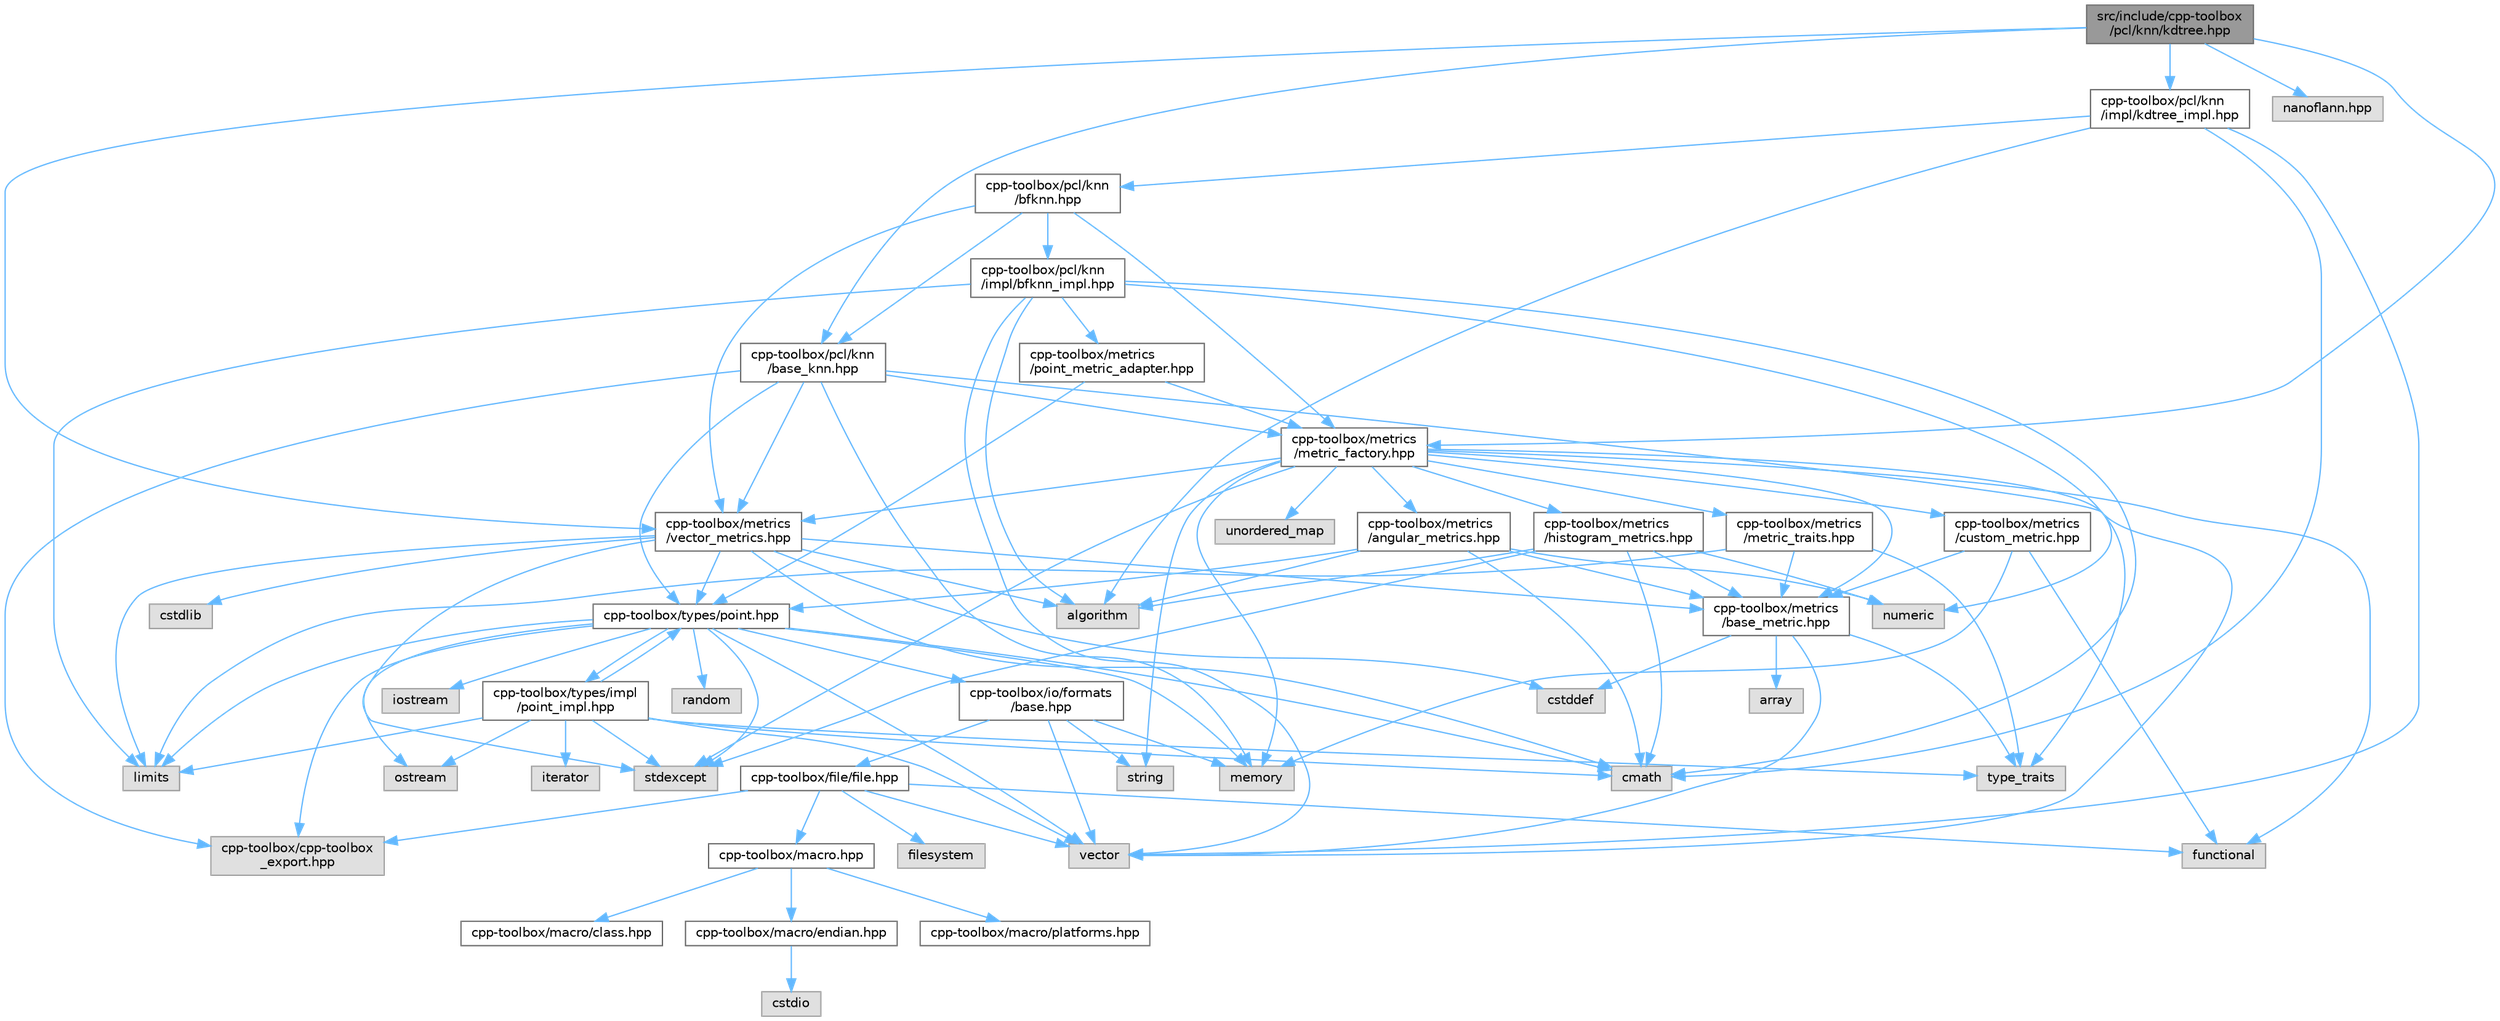 digraph "src/include/cpp-toolbox/pcl/knn/kdtree.hpp"
{
 // LATEX_PDF_SIZE
  bgcolor="transparent";
  edge [fontname=Helvetica,fontsize=10,labelfontname=Helvetica,labelfontsize=10];
  node [fontname=Helvetica,fontsize=10,shape=box,height=0.2,width=0.4];
  Node1 [id="Node000001",label="src/include/cpp-toolbox\l/pcl/knn/kdtree.hpp",height=0.2,width=0.4,color="gray40", fillcolor="grey60", style="filled", fontcolor="black",tooltip=" "];
  Node1 -> Node2 [id="edge1_Node000001_Node000002",color="steelblue1",style="solid",tooltip=" "];
  Node2 [id="Node000002",label="cpp-toolbox/pcl/knn\l/base_knn.hpp",height=0.2,width=0.4,color="grey40", fillcolor="white", style="filled",URL="$base__knn_8hpp.html",tooltip=" "];
  Node2 -> Node3 [id="edge2_Node000002_Node000003",color="steelblue1",style="solid",tooltip=" "];
  Node3 [id="Node000003",label="memory",height=0.2,width=0.4,color="grey60", fillcolor="#E0E0E0", style="filled",tooltip=" "];
  Node2 -> Node4 [id="edge3_Node000002_Node000004",color="steelblue1",style="solid",tooltip=" "];
  Node4 [id="Node000004",label="type_traits",height=0.2,width=0.4,color="grey60", fillcolor="#E0E0E0", style="filled",tooltip=" "];
  Node2 -> Node5 [id="edge4_Node000002_Node000005",color="steelblue1",style="solid",tooltip=" "];
  Node5 [id="Node000005",label="cpp-toolbox/cpp-toolbox\l_export.hpp",height=0.2,width=0.4,color="grey60", fillcolor="#E0E0E0", style="filled",tooltip=" "];
  Node2 -> Node6 [id="edge5_Node000002_Node000006",color="steelblue1",style="solid",tooltip=" "];
  Node6 [id="Node000006",label="cpp-toolbox/types/point.hpp",height=0.2,width=0.4,color="grey40", fillcolor="white", style="filled",URL="$point_8hpp.html",tooltip=" "];
  Node6 -> Node7 [id="edge6_Node000006_Node000007",color="steelblue1",style="solid",tooltip=" "];
  Node7 [id="Node000007",label="cmath",height=0.2,width=0.4,color="grey60", fillcolor="#E0E0E0", style="filled",tooltip=" "];
  Node6 -> Node8 [id="edge7_Node000006_Node000008",color="steelblue1",style="solid",tooltip=" "];
  Node8 [id="Node000008",label="iostream",height=0.2,width=0.4,color="grey60", fillcolor="#E0E0E0", style="filled",tooltip=" "];
  Node6 -> Node9 [id="edge8_Node000006_Node000009",color="steelblue1",style="solid",tooltip=" "];
  Node9 [id="Node000009",label="limits",height=0.2,width=0.4,color="grey60", fillcolor="#E0E0E0", style="filled",tooltip=" "];
  Node6 -> Node3 [id="edge9_Node000006_Node000003",color="steelblue1",style="solid",tooltip=" "];
  Node6 -> Node10 [id="edge10_Node000006_Node000010",color="steelblue1",style="solid",tooltip=" "];
  Node10 [id="Node000010",label="ostream",height=0.2,width=0.4,color="grey60", fillcolor="#E0E0E0", style="filled",tooltip=" "];
  Node6 -> Node11 [id="edge11_Node000006_Node000011",color="steelblue1",style="solid",tooltip=" "];
  Node11 [id="Node000011",label="random",height=0.2,width=0.4,color="grey60", fillcolor="#E0E0E0", style="filled",tooltip=" "];
  Node6 -> Node12 [id="edge12_Node000006_Node000012",color="steelblue1",style="solid",tooltip=" "];
  Node12 [id="Node000012",label="stdexcept",height=0.2,width=0.4,color="grey60", fillcolor="#E0E0E0", style="filled",tooltip=" "];
  Node6 -> Node13 [id="edge13_Node000006_Node000013",color="steelblue1",style="solid",tooltip=" "];
  Node13 [id="Node000013",label="vector",height=0.2,width=0.4,color="grey60", fillcolor="#E0E0E0", style="filled",tooltip=" "];
  Node6 -> Node5 [id="edge14_Node000006_Node000005",color="steelblue1",style="solid",tooltip=" "];
  Node6 -> Node14 [id="edge15_Node000006_Node000014",color="steelblue1",style="solid",tooltip=" "];
  Node14 [id="Node000014",label="cpp-toolbox/io/formats\l/base.hpp",height=0.2,width=0.4,color="grey40", fillcolor="white", style="filled",URL="$io_2formats_2base_8hpp.html",tooltip=" "];
  Node14 -> Node3 [id="edge16_Node000014_Node000003",color="steelblue1",style="solid",tooltip=" "];
  Node14 -> Node15 [id="edge17_Node000014_Node000015",color="steelblue1",style="solid",tooltip=" "];
  Node15 [id="Node000015",label="string",height=0.2,width=0.4,color="grey60", fillcolor="#E0E0E0", style="filled",tooltip=" "];
  Node14 -> Node13 [id="edge18_Node000014_Node000013",color="steelblue1",style="solid",tooltip=" "];
  Node14 -> Node16 [id="edge19_Node000014_Node000016",color="steelblue1",style="solid",tooltip=" "];
  Node16 [id="Node000016",label="cpp-toolbox/file/file.hpp",height=0.2,width=0.4,color="grey40", fillcolor="white", style="filled",URL="$file_8hpp.html",tooltip=" "];
  Node16 -> Node17 [id="edge20_Node000016_Node000017",color="steelblue1",style="solid",tooltip=" "];
  Node17 [id="Node000017",label="filesystem",height=0.2,width=0.4,color="grey60", fillcolor="#E0E0E0", style="filled",tooltip=" "];
  Node16 -> Node18 [id="edge21_Node000016_Node000018",color="steelblue1",style="solid",tooltip=" "];
  Node18 [id="Node000018",label="functional",height=0.2,width=0.4,color="grey60", fillcolor="#E0E0E0", style="filled",tooltip=" "];
  Node16 -> Node13 [id="edge22_Node000016_Node000013",color="steelblue1",style="solid",tooltip=" "];
  Node16 -> Node5 [id="edge23_Node000016_Node000005",color="steelblue1",style="solid",tooltip=" "];
  Node16 -> Node19 [id="edge24_Node000016_Node000019",color="steelblue1",style="solid",tooltip=" "];
  Node19 [id="Node000019",label="cpp-toolbox/macro.hpp",height=0.2,width=0.4,color="grey40", fillcolor="white", style="filled",URL="$macro_8hpp.html",tooltip="通用的编译器、平台、架构检测和实用宏定义 / Common macros for compiler, platform, architecture detection and utility macro..."];
  Node19 -> Node20 [id="edge25_Node000019_Node000020",color="steelblue1",style="solid",tooltip=" "];
  Node20 [id="Node000020",label="cpp-toolbox/macro/class.hpp",height=0.2,width=0.4,color="grey40", fillcolor="white", style="filled",URL="$class_8hpp.html",tooltip=" "];
  Node19 -> Node21 [id="edge26_Node000019_Node000021",color="steelblue1",style="solid",tooltip=" "];
  Node21 [id="Node000021",label="cpp-toolbox/macro/endian.hpp",height=0.2,width=0.4,color="grey40", fillcolor="white", style="filled",URL="$endian_8hpp.html",tooltip=" "];
  Node21 -> Node22 [id="edge27_Node000021_Node000022",color="steelblue1",style="solid",tooltip=" "];
  Node22 [id="Node000022",label="cstdio",height=0.2,width=0.4,color="grey60", fillcolor="#E0E0E0", style="filled",tooltip=" "];
  Node19 -> Node23 [id="edge28_Node000019_Node000023",color="steelblue1",style="solid",tooltip=" "];
  Node23 [id="Node000023",label="cpp-toolbox/macro/platforms.hpp",height=0.2,width=0.4,color="grey40", fillcolor="white", style="filled",URL="$platforms_8hpp.html",tooltip=" "];
  Node6 -> Node24 [id="edge29_Node000006_Node000024",color="steelblue1",style="solid",tooltip=" "];
  Node24 [id="Node000024",label="cpp-toolbox/types/impl\l/point_impl.hpp",height=0.2,width=0.4,color="grey40", fillcolor="white", style="filled",URL="$point__impl_8hpp.html",tooltip=" "];
  Node24 -> Node7 [id="edge30_Node000024_Node000007",color="steelblue1",style="solid",tooltip=" "];
  Node24 -> Node25 [id="edge31_Node000024_Node000025",color="steelblue1",style="solid",tooltip=" "];
  Node25 [id="Node000025",label="iterator",height=0.2,width=0.4,color="grey60", fillcolor="#E0E0E0", style="filled",tooltip=" "];
  Node24 -> Node9 [id="edge32_Node000024_Node000009",color="steelblue1",style="solid",tooltip=" "];
  Node24 -> Node10 [id="edge33_Node000024_Node000010",color="steelblue1",style="solid",tooltip=" "];
  Node24 -> Node12 [id="edge34_Node000024_Node000012",color="steelblue1",style="solid",tooltip=" "];
  Node24 -> Node4 [id="edge35_Node000024_Node000004",color="steelblue1",style="solid",tooltip=" "];
  Node24 -> Node13 [id="edge36_Node000024_Node000013",color="steelblue1",style="solid",tooltip=" "];
  Node24 -> Node6 [id="edge37_Node000024_Node000006",color="steelblue1",style="solid",tooltip=" "];
  Node2 -> Node26 [id="edge38_Node000002_Node000026",color="steelblue1",style="solid",tooltip=" "];
  Node26 [id="Node000026",label="cpp-toolbox/metrics\l/vector_metrics.hpp",height=0.2,width=0.4,color="grey40", fillcolor="white", style="filled",URL="$vector__metrics_8hpp.html",tooltip=" "];
  Node26 -> Node27 [id="edge39_Node000026_Node000027",color="steelblue1",style="solid",tooltip=" "];
  Node27 [id="Node000027",label="algorithm",height=0.2,width=0.4,color="grey60", fillcolor="#E0E0E0", style="filled",tooltip=" "];
  Node26 -> Node7 [id="edge40_Node000026_Node000007",color="steelblue1",style="solid",tooltip=" "];
  Node26 -> Node28 [id="edge41_Node000026_Node000028",color="steelblue1",style="solid",tooltip=" "];
  Node28 [id="Node000028",label="cstddef",height=0.2,width=0.4,color="grey60", fillcolor="#E0E0E0", style="filled",tooltip=" "];
  Node26 -> Node29 [id="edge42_Node000026_Node000029",color="steelblue1",style="solid",tooltip=" "];
  Node29 [id="Node000029",label="cstdlib",height=0.2,width=0.4,color="grey60", fillcolor="#E0E0E0", style="filled",tooltip=" "];
  Node26 -> Node9 [id="edge43_Node000026_Node000009",color="steelblue1",style="solid",tooltip=" "];
  Node26 -> Node12 [id="edge44_Node000026_Node000012",color="steelblue1",style="solid",tooltip=" "];
  Node26 -> Node30 [id="edge45_Node000026_Node000030",color="steelblue1",style="solid",tooltip=" "];
  Node30 [id="Node000030",label="cpp-toolbox/metrics\l/base_metric.hpp",height=0.2,width=0.4,color="grey40", fillcolor="white", style="filled",URL="$base__metric_8hpp.html",tooltip=" "];
  Node30 -> Node28 [id="edge46_Node000030_Node000028",color="steelblue1",style="solid",tooltip=" "];
  Node30 -> Node13 [id="edge47_Node000030_Node000013",color="steelblue1",style="solid",tooltip=" "];
  Node30 -> Node31 [id="edge48_Node000030_Node000031",color="steelblue1",style="solid",tooltip=" "];
  Node31 [id="Node000031",label="array",height=0.2,width=0.4,color="grey60", fillcolor="#E0E0E0", style="filled",tooltip=" "];
  Node30 -> Node4 [id="edge49_Node000030_Node000004",color="steelblue1",style="solid",tooltip=" "];
  Node26 -> Node6 [id="edge50_Node000026_Node000006",color="steelblue1",style="solid",tooltip=" "];
  Node2 -> Node32 [id="edge51_Node000002_Node000032",color="steelblue1",style="solid",tooltip=" "];
  Node32 [id="Node000032",label="cpp-toolbox/metrics\l/metric_factory.hpp",height=0.2,width=0.4,color="grey40", fillcolor="white", style="filled",URL="$metric__factory_8hpp.html",tooltip=" "];
  Node32 -> Node3 [id="edge52_Node000032_Node000003",color="steelblue1",style="solid",tooltip=" "];
  Node32 -> Node15 [id="edge53_Node000032_Node000015",color="steelblue1",style="solid",tooltip=" "];
  Node32 -> Node33 [id="edge54_Node000032_Node000033",color="steelblue1",style="solid",tooltip=" "];
  Node33 [id="Node000033",label="unordered_map",height=0.2,width=0.4,color="grey60", fillcolor="#E0E0E0", style="filled",tooltip=" "];
  Node32 -> Node18 [id="edge55_Node000032_Node000018",color="steelblue1",style="solid",tooltip=" "];
  Node32 -> Node12 [id="edge56_Node000032_Node000012",color="steelblue1",style="solid",tooltip=" "];
  Node32 -> Node13 [id="edge57_Node000032_Node000013",color="steelblue1",style="solid",tooltip=" "];
  Node32 -> Node30 [id="edge58_Node000032_Node000030",color="steelblue1",style="solid",tooltip=" "];
  Node32 -> Node34 [id="edge59_Node000032_Node000034",color="steelblue1",style="solid",tooltip=" "];
  Node34 [id="Node000034",label="cpp-toolbox/metrics\l/metric_traits.hpp",height=0.2,width=0.4,color="grey40", fillcolor="white", style="filled",URL="$metric__traits_8hpp.html",tooltip=" "];
  Node34 -> Node4 [id="edge60_Node000034_Node000004",color="steelblue1",style="solid",tooltip=" "];
  Node34 -> Node9 [id="edge61_Node000034_Node000009",color="steelblue1",style="solid",tooltip=" "];
  Node34 -> Node30 [id="edge62_Node000034_Node000030",color="steelblue1",style="solid",tooltip=" "];
  Node32 -> Node26 [id="edge63_Node000032_Node000026",color="steelblue1",style="solid",tooltip=" "];
  Node32 -> Node35 [id="edge64_Node000032_Node000035",color="steelblue1",style="solid",tooltip=" "];
  Node35 [id="Node000035",label="cpp-toolbox/metrics\l/histogram_metrics.hpp",height=0.2,width=0.4,color="grey40", fillcolor="white", style="filled",URL="$histogram__metrics_8hpp.html",tooltip=" "];
  Node35 -> Node27 [id="edge65_Node000035_Node000027",color="steelblue1",style="solid",tooltip=" "];
  Node35 -> Node7 [id="edge66_Node000035_Node000007",color="steelblue1",style="solid",tooltip=" "];
  Node35 -> Node36 [id="edge67_Node000035_Node000036",color="steelblue1",style="solid",tooltip=" "];
  Node36 [id="Node000036",label="numeric",height=0.2,width=0.4,color="grey60", fillcolor="#E0E0E0", style="filled",tooltip=" "];
  Node35 -> Node12 [id="edge68_Node000035_Node000012",color="steelblue1",style="solid",tooltip=" "];
  Node35 -> Node30 [id="edge69_Node000035_Node000030",color="steelblue1",style="solid",tooltip=" "];
  Node32 -> Node37 [id="edge70_Node000032_Node000037",color="steelblue1",style="solid",tooltip=" "];
  Node37 [id="Node000037",label="cpp-toolbox/metrics\l/angular_metrics.hpp",height=0.2,width=0.4,color="grey40", fillcolor="white", style="filled",URL="$angular__metrics_8hpp.html",tooltip=" "];
  Node37 -> Node27 [id="edge71_Node000037_Node000027",color="steelblue1",style="solid",tooltip=" "];
  Node37 -> Node7 [id="edge72_Node000037_Node000007",color="steelblue1",style="solid",tooltip=" "];
  Node37 -> Node36 [id="edge73_Node000037_Node000036",color="steelblue1",style="solid",tooltip=" "];
  Node37 -> Node30 [id="edge74_Node000037_Node000030",color="steelblue1",style="solid",tooltip=" "];
  Node37 -> Node6 [id="edge75_Node000037_Node000006",color="steelblue1",style="solid",tooltip=" "];
  Node32 -> Node38 [id="edge76_Node000032_Node000038",color="steelblue1",style="solid",tooltip=" "];
  Node38 [id="Node000038",label="cpp-toolbox/metrics\l/custom_metric.hpp",height=0.2,width=0.4,color="grey40", fillcolor="white", style="filled",URL="$custom__metric_8hpp.html",tooltip=" "];
  Node38 -> Node18 [id="edge77_Node000038_Node000018",color="steelblue1",style="solid",tooltip=" "];
  Node38 -> Node3 [id="edge78_Node000038_Node000003",color="steelblue1",style="solid",tooltip=" "];
  Node38 -> Node30 [id="edge79_Node000038_Node000030",color="steelblue1",style="solid",tooltip=" "];
  Node1 -> Node32 [id="edge80_Node000001_Node000032",color="steelblue1",style="solid",tooltip=" "];
  Node1 -> Node26 [id="edge81_Node000001_Node000026",color="steelblue1",style="solid",tooltip=" "];
  Node1 -> Node39 [id="edge82_Node000001_Node000039",color="steelblue1",style="solid",tooltip=" "];
  Node39 [id="Node000039",label="nanoflann.hpp",height=0.2,width=0.4,color="grey60", fillcolor="#E0E0E0", style="filled",tooltip=" "];
  Node1 -> Node40 [id="edge83_Node000001_Node000040",color="steelblue1",style="solid",tooltip=" "];
  Node40 [id="Node000040",label="cpp-toolbox/pcl/knn\l/impl/kdtree_impl.hpp",height=0.2,width=0.4,color="grey40", fillcolor="white", style="filled",URL="$kdtree__impl_8hpp.html",tooltip=" "];
  Node40 -> Node27 [id="edge84_Node000040_Node000027",color="steelblue1",style="solid",tooltip=" "];
  Node40 -> Node7 [id="edge85_Node000040_Node000007",color="steelblue1",style="solid",tooltip=" "];
  Node40 -> Node13 [id="edge86_Node000040_Node000013",color="steelblue1",style="solid",tooltip=" "];
  Node40 -> Node41 [id="edge87_Node000040_Node000041",color="steelblue1",style="solid",tooltip=" "];
  Node41 [id="Node000041",label="cpp-toolbox/pcl/knn\l/bfknn.hpp",height=0.2,width=0.4,color="grey40", fillcolor="white", style="filled",URL="$bfknn_8hpp.html",tooltip=" "];
  Node41 -> Node2 [id="edge88_Node000041_Node000002",color="steelblue1",style="solid",tooltip=" "];
  Node41 -> Node32 [id="edge89_Node000041_Node000032",color="steelblue1",style="solid",tooltip=" "];
  Node41 -> Node26 [id="edge90_Node000041_Node000026",color="steelblue1",style="solid",tooltip=" "];
  Node41 -> Node42 [id="edge91_Node000041_Node000042",color="steelblue1",style="solid",tooltip=" "];
  Node42 [id="Node000042",label="cpp-toolbox/pcl/knn\l/impl/bfknn_impl.hpp",height=0.2,width=0.4,color="grey40", fillcolor="white", style="filled",URL="$bfknn__impl_8hpp.html",tooltip=" "];
  Node42 -> Node27 [id="edge92_Node000042_Node000027",color="steelblue1",style="solid",tooltip=" "];
  Node42 -> Node7 [id="edge93_Node000042_Node000007",color="steelblue1",style="solid",tooltip=" "];
  Node42 -> Node9 [id="edge94_Node000042_Node000009",color="steelblue1",style="solid",tooltip=" "];
  Node42 -> Node36 [id="edge95_Node000042_Node000036",color="steelblue1",style="solid",tooltip=" "];
  Node42 -> Node13 [id="edge96_Node000042_Node000013",color="steelblue1",style="solid",tooltip=" "];
  Node42 -> Node43 [id="edge97_Node000042_Node000043",color="steelblue1",style="solid",tooltip=" "];
  Node43 [id="Node000043",label="cpp-toolbox/metrics\l/point_metric_adapter.hpp",height=0.2,width=0.4,color="grey40", fillcolor="white", style="filled",URL="$point__metric__adapter_8hpp.html",tooltip=" "];
  Node43 -> Node32 [id="edge98_Node000043_Node000032",color="steelblue1",style="solid",tooltip=" "];
  Node43 -> Node6 [id="edge99_Node000043_Node000006",color="steelblue1",style="solid",tooltip=" "];
}
